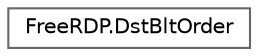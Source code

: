 digraph "Graphical Class Hierarchy"
{
 // LATEX_PDF_SIZE
  bgcolor="transparent";
  edge [fontname=Helvetica,fontsize=10,labelfontname=Helvetica,labelfontsize=10];
  node [fontname=Helvetica,fontsize=10,shape=box,height=0.2,width=0.4];
  rankdir="LR";
  Node0 [id="Node000000",label="FreeRDP.DstBltOrder",height=0.2,width=0.4,color="grey40", fillcolor="white", style="filled",URL="$struct_free_r_d_p_1_1_dst_blt_order.html",tooltip=" "];
}
